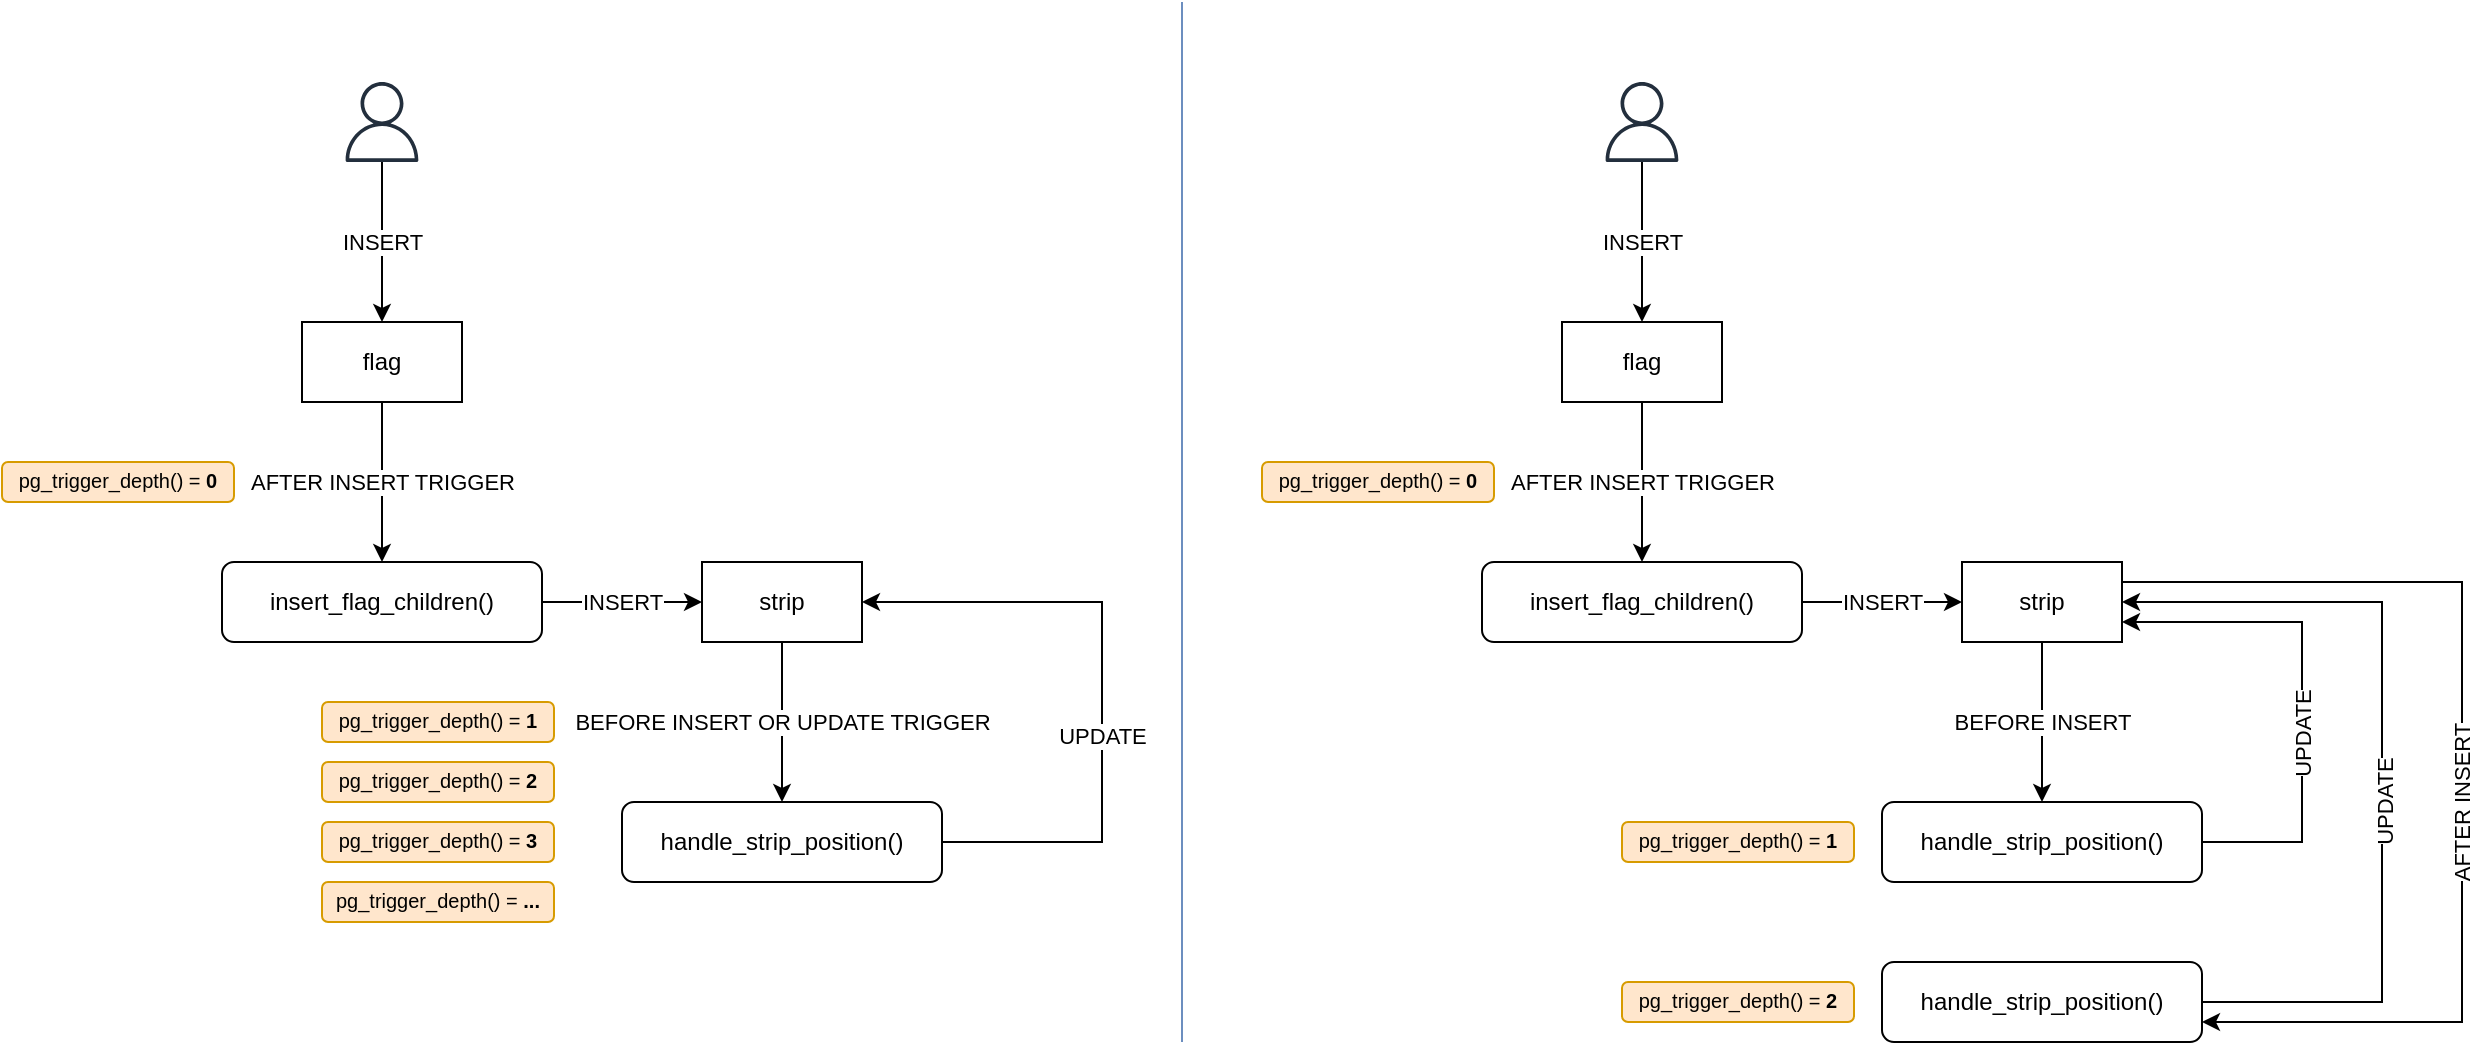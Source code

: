 <mxfile version="15.9.1" type="device"><diagram id="tY9az5dr0V4KT4A6JRR1" name="Page-1"><mxGraphModel dx="1056" dy="602" grid="1" gridSize="10" guides="1" tooltips="1" connect="1" arrows="1" fold="1" page="1" pageScale="1" pageWidth="827" pageHeight="1169" math="0" shadow="0"><root><mxCell id="0"/><mxCell id="1" parent="0"/><mxCell id="xHOKsu5GSRFAnR4naHJ--8" value="INSERT" style="edgeStyle=orthogonalEdgeStyle;rounded=0;orthogonalLoop=1;jettySize=auto;html=1;exitX=1;exitY=0.5;exitDx=0;exitDy=0;entryX=0;entryY=0.5;entryDx=0;entryDy=0;" edge="1" parent="1" source="xHOKsu5GSRFAnR4naHJ--1" target="xHOKsu5GSRFAnR4naHJ--4"><mxGeometry relative="1" as="geometry"/></mxCell><mxCell id="xHOKsu5GSRFAnR4naHJ--1" value="insert_flag_children()" style="rounded=1;whiteSpace=wrap;html=1;" vertex="1" parent="1"><mxGeometry x="280" y="320" width="160" height="40" as="geometry"/></mxCell><mxCell id="xHOKsu5GSRFAnR4naHJ--11" style="edgeStyle=orthogonalEdgeStyle;rounded=0;orthogonalLoop=1;jettySize=auto;html=1;exitX=1;exitY=0.5;exitDx=0;exitDy=0;entryX=1;entryY=0.5;entryDx=0;entryDy=0;" edge="1" parent="1" source="xHOKsu5GSRFAnR4naHJ--2" target="xHOKsu5GSRFAnR4naHJ--4"><mxGeometry relative="1" as="geometry"><Array as="points"><mxPoint x="720" y="460"/><mxPoint x="720" y="340"/></Array></mxGeometry></mxCell><mxCell id="xHOKsu5GSRFAnR4naHJ--12" value="UPDATE" style="edgeLabel;html=1;align=center;verticalAlign=middle;resizable=0;points=[];" vertex="1" connectable="0" parent="xHOKsu5GSRFAnR4naHJ--11"><mxGeometry x="-0.17" relative="1" as="geometry"><mxPoint as="offset"/></mxGeometry></mxCell><mxCell id="xHOKsu5GSRFAnR4naHJ--2" value="handle_strip_position()" style="rounded=1;whiteSpace=wrap;html=1;" vertex="1" parent="1"><mxGeometry x="480" y="440" width="160" height="40" as="geometry"/></mxCell><mxCell id="xHOKsu5GSRFAnR4naHJ--7" value="AFTER INSERT TRIGGER" style="edgeStyle=orthogonalEdgeStyle;rounded=0;orthogonalLoop=1;jettySize=auto;html=1;exitX=0.5;exitY=1;exitDx=0;exitDy=0;entryX=0.5;entryY=0;entryDx=0;entryDy=0;" edge="1" parent="1" source="xHOKsu5GSRFAnR4naHJ--3" target="xHOKsu5GSRFAnR4naHJ--1"><mxGeometry relative="1" as="geometry"/></mxCell><mxCell id="xHOKsu5GSRFAnR4naHJ--3" value="flag" style="rounded=0;whiteSpace=wrap;html=1;" vertex="1" parent="1"><mxGeometry x="320" y="200" width="80" height="40" as="geometry"/></mxCell><mxCell id="xHOKsu5GSRFAnR4naHJ--9" style="edgeStyle=orthogonalEdgeStyle;rounded=0;orthogonalLoop=1;jettySize=auto;html=1;exitX=0.5;exitY=1;exitDx=0;exitDy=0;entryX=0.5;entryY=0;entryDx=0;entryDy=0;" edge="1" parent="1" source="xHOKsu5GSRFAnR4naHJ--4" target="xHOKsu5GSRFAnR4naHJ--2"><mxGeometry relative="1" as="geometry"/></mxCell><mxCell id="xHOKsu5GSRFAnR4naHJ--10" value="BEFORE INSERT OR UPDATE TRIGGER" style="edgeLabel;html=1;align=center;verticalAlign=middle;resizable=0;points=[];" vertex="1" connectable="0" parent="xHOKsu5GSRFAnR4naHJ--9"><mxGeometry x="-0.317" relative="1" as="geometry"><mxPoint y="12" as="offset"/></mxGeometry></mxCell><mxCell id="xHOKsu5GSRFAnR4naHJ--4" value="strip" style="rounded=0;whiteSpace=wrap;html=1;" vertex="1" parent="1"><mxGeometry x="520" y="320" width="80" height="40" as="geometry"/></mxCell><mxCell id="xHOKsu5GSRFAnR4naHJ--6" value="INSERT" style="edgeStyle=orthogonalEdgeStyle;rounded=0;orthogonalLoop=1;jettySize=auto;html=1;" edge="1" parent="1" source="xHOKsu5GSRFAnR4naHJ--5" target="xHOKsu5GSRFAnR4naHJ--3"><mxGeometry relative="1" as="geometry"/></mxCell><mxCell id="xHOKsu5GSRFAnR4naHJ--5" value="" style="sketch=0;outlineConnect=0;fontColor=#232F3E;gradientColor=none;fillColor=#232F3D;strokeColor=none;dashed=0;verticalLabelPosition=bottom;verticalAlign=top;align=center;html=1;fontSize=12;fontStyle=0;aspect=fixed;pointerEvents=1;shape=mxgraph.aws4.user;rounded=1;" vertex="1" parent="1"><mxGeometry x="340" y="80" width="40" height="40" as="geometry"/></mxCell><mxCell id="xHOKsu5GSRFAnR4naHJ--13" value="pg_trigger_depth() = &lt;b&gt;0&lt;/b&gt;" style="text;html=1;strokeColor=#d79b00;fillColor=#ffe6cc;align=center;verticalAlign=middle;whiteSpace=wrap;rounded=1;fontSize=10;spacing=0;spacingTop=-2;" vertex="1" parent="1"><mxGeometry x="170" y="270" width="116" height="20" as="geometry"/></mxCell><mxCell id="xHOKsu5GSRFAnR4naHJ--14" value="pg_trigger_depth() = &lt;b&gt;1&lt;/b&gt;" style="text;html=1;strokeColor=#d79b00;fillColor=#ffe6cc;align=center;verticalAlign=middle;whiteSpace=wrap;rounded=1;fontSize=10;spacing=0;spacingTop=-2;" vertex="1" parent="1"><mxGeometry x="330" y="390" width="116" height="20" as="geometry"/></mxCell><mxCell id="xHOKsu5GSRFAnR4naHJ--15" value="pg_trigger_depth() = &lt;b&gt;2&lt;/b&gt;" style="text;html=1;strokeColor=#d79b00;fillColor=#ffe6cc;align=center;verticalAlign=middle;whiteSpace=wrap;rounded=1;fontSize=10;spacing=0;spacingTop=-2;" vertex="1" parent="1"><mxGeometry x="330" y="420" width="116" height="20" as="geometry"/></mxCell><mxCell id="xHOKsu5GSRFAnR4naHJ--16" value="pg_trigger_depth() = &lt;b&gt;3&lt;/b&gt;" style="text;html=1;strokeColor=#d79b00;fillColor=#ffe6cc;align=center;verticalAlign=middle;whiteSpace=wrap;rounded=1;fontSize=10;spacing=0;spacingTop=-2;" vertex="1" parent="1"><mxGeometry x="330" y="450" width="116" height="20" as="geometry"/></mxCell><mxCell id="xHOKsu5GSRFAnR4naHJ--17" value="pg_trigger_depth() = &lt;b&gt;...&lt;/b&gt;" style="text;html=1;strokeColor=#d79b00;fillColor=#ffe6cc;align=center;verticalAlign=middle;whiteSpace=wrap;rounded=1;fontSize=10;spacing=0;spacingTop=-2;" vertex="1" parent="1"><mxGeometry x="330" y="480" width="116" height="20" as="geometry"/></mxCell><mxCell id="xHOKsu5GSRFAnR4naHJ--18" value="INSERT" style="edgeStyle=orthogonalEdgeStyle;rounded=0;orthogonalLoop=1;jettySize=auto;html=1;exitX=1;exitY=0.5;exitDx=0;exitDy=0;entryX=0;entryY=0.5;entryDx=0;entryDy=0;" edge="1" parent="1" source="xHOKsu5GSRFAnR4naHJ--19" target="xHOKsu5GSRFAnR4naHJ--27"><mxGeometry relative="1" as="geometry"/></mxCell><mxCell id="xHOKsu5GSRFAnR4naHJ--19" value="insert_flag_children()" style="rounded=1;whiteSpace=wrap;html=1;" vertex="1" parent="1"><mxGeometry x="910" y="320" width="160" height="40" as="geometry"/></mxCell><mxCell id="xHOKsu5GSRFAnR4naHJ--20" style="edgeStyle=orthogonalEdgeStyle;rounded=0;orthogonalLoop=1;jettySize=auto;html=1;exitX=1;exitY=0.5;exitDx=0;exitDy=0;entryX=1;entryY=0.75;entryDx=0;entryDy=0;" edge="1" parent="1" source="xHOKsu5GSRFAnR4naHJ--22" target="xHOKsu5GSRFAnR4naHJ--27"><mxGeometry relative="1" as="geometry"><Array as="points"><mxPoint x="1320" y="460"/><mxPoint x="1320" y="350"/></Array></mxGeometry></mxCell><mxCell id="xHOKsu5GSRFAnR4naHJ--21" value="UPDATE" style="edgeLabel;html=1;align=center;verticalAlign=middle;resizable=0;points=[];horizontal=0;" vertex="1" connectable="0" parent="xHOKsu5GSRFAnR4naHJ--20"><mxGeometry x="-0.17" relative="1" as="geometry"><mxPoint as="offset"/></mxGeometry></mxCell><mxCell id="xHOKsu5GSRFAnR4naHJ--22" value="handle_strip_position()" style="rounded=1;whiteSpace=wrap;html=1;" vertex="1" parent="1"><mxGeometry x="1110" y="440" width="160" height="40" as="geometry"/></mxCell><mxCell id="xHOKsu5GSRFAnR4naHJ--23" value="AFTER INSERT TRIGGER" style="edgeStyle=orthogonalEdgeStyle;rounded=0;orthogonalLoop=1;jettySize=auto;html=1;exitX=0.5;exitY=1;exitDx=0;exitDy=0;entryX=0.5;entryY=0;entryDx=0;entryDy=0;" edge="1" parent="1" source="xHOKsu5GSRFAnR4naHJ--24" target="xHOKsu5GSRFAnR4naHJ--19"><mxGeometry relative="1" as="geometry"/></mxCell><mxCell id="xHOKsu5GSRFAnR4naHJ--24" value="flag" style="rounded=0;whiteSpace=wrap;html=1;" vertex="1" parent="1"><mxGeometry x="950" y="200" width="80" height="40" as="geometry"/></mxCell><mxCell id="xHOKsu5GSRFAnR4naHJ--25" style="edgeStyle=orthogonalEdgeStyle;rounded=0;orthogonalLoop=1;jettySize=auto;html=1;exitX=0.5;exitY=1;exitDx=0;exitDy=0;entryX=0.5;entryY=0;entryDx=0;entryDy=0;" edge="1" parent="1" source="xHOKsu5GSRFAnR4naHJ--27" target="xHOKsu5GSRFAnR4naHJ--22"><mxGeometry relative="1" as="geometry"/></mxCell><mxCell id="xHOKsu5GSRFAnR4naHJ--26" value="BEFORE INSERT" style="edgeLabel;html=1;align=center;verticalAlign=middle;resizable=0;points=[];" vertex="1" connectable="0" parent="xHOKsu5GSRFAnR4naHJ--25"><mxGeometry x="-0.317" relative="1" as="geometry"><mxPoint y="12" as="offset"/></mxGeometry></mxCell><mxCell id="xHOKsu5GSRFAnR4naHJ--39" style="edgeStyle=orthogonalEdgeStyle;rounded=0;orthogonalLoop=1;jettySize=auto;html=1;exitX=1;exitY=0.25;exitDx=0;exitDy=0;entryX=1;entryY=0.75;entryDx=0;entryDy=0;fontSize=10;" edge="1" parent="1" source="xHOKsu5GSRFAnR4naHJ--27" target="xHOKsu5GSRFAnR4naHJ--36"><mxGeometry relative="1" as="geometry"><Array as="points"><mxPoint x="1400" y="330"/><mxPoint x="1400" y="550"/></Array></mxGeometry></mxCell><mxCell id="xHOKsu5GSRFAnR4naHJ--41" value="AFTER INSERT" style="edgeLabel;html=1;align=center;verticalAlign=middle;resizable=0;points=[];fontSize=11;horizontal=0;" vertex="1" connectable="0" parent="xHOKsu5GSRFAnR4naHJ--39"><mxGeometry x="0.209" y="3" relative="1" as="geometry"><mxPoint x="-3" y="-34" as="offset"/></mxGeometry></mxCell><mxCell id="xHOKsu5GSRFAnR4naHJ--27" value="strip" style="rounded=0;whiteSpace=wrap;html=1;" vertex="1" parent="1"><mxGeometry x="1150" y="320" width="80" height="40" as="geometry"/></mxCell><mxCell id="xHOKsu5GSRFAnR4naHJ--28" value="INSERT" style="edgeStyle=orthogonalEdgeStyle;rounded=0;orthogonalLoop=1;jettySize=auto;html=1;" edge="1" parent="1" source="xHOKsu5GSRFAnR4naHJ--29" target="xHOKsu5GSRFAnR4naHJ--24"><mxGeometry relative="1" as="geometry"/></mxCell><mxCell id="xHOKsu5GSRFAnR4naHJ--29" value="" style="sketch=0;outlineConnect=0;fontColor=#232F3E;gradientColor=none;fillColor=#232F3D;strokeColor=none;dashed=0;verticalLabelPosition=bottom;verticalAlign=top;align=center;html=1;fontSize=12;fontStyle=0;aspect=fixed;pointerEvents=1;shape=mxgraph.aws4.user;rounded=1;" vertex="1" parent="1"><mxGeometry x="970" y="80" width="40" height="40" as="geometry"/></mxCell><mxCell id="xHOKsu5GSRFAnR4naHJ--30" value="pg_trigger_depth() = &lt;b&gt;0&lt;/b&gt;" style="text;html=1;strokeColor=#d79b00;fillColor=#ffe6cc;align=center;verticalAlign=middle;whiteSpace=wrap;rounded=1;fontSize=10;spacing=0;spacingTop=-2;" vertex="1" parent="1"><mxGeometry x="800" y="270" width="116" height="20" as="geometry"/></mxCell><mxCell id="xHOKsu5GSRFAnR4naHJ--31" value="pg_trigger_depth() = &lt;b&gt;1&lt;/b&gt;" style="text;html=1;strokeColor=#d79b00;fillColor=#ffe6cc;align=center;verticalAlign=middle;whiteSpace=wrap;rounded=1;fontSize=10;spacing=0;spacingTop=-2;" vertex="1" parent="1"><mxGeometry x="980" y="450" width="116" height="20" as="geometry"/></mxCell><mxCell id="xHOKsu5GSRFAnR4naHJ--32" value="pg_trigger_depth() = &lt;b&gt;2&lt;/b&gt;" style="text;html=1;strokeColor=#d79b00;fillColor=#ffe6cc;align=center;verticalAlign=middle;whiteSpace=wrap;rounded=1;fontSize=10;spacing=0;spacingTop=-2;" vertex="1" parent="1"><mxGeometry x="980" y="530" width="116" height="20" as="geometry"/></mxCell><mxCell id="xHOKsu5GSRFAnR4naHJ--35" value="" style="endArrow=none;html=1;rounded=0;fontSize=10;fillColor=#dae8fc;strokeColor=#6c8ebf;" edge="1" parent="1"><mxGeometry width="50" height="50" relative="1" as="geometry"><mxPoint x="760" y="560" as="sourcePoint"/><mxPoint x="760" y="40" as="targetPoint"/></mxGeometry></mxCell><mxCell id="xHOKsu5GSRFAnR4naHJ--37" style="edgeStyle=orthogonalEdgeStyle;rounded=0;orthogonalLoop=1;jettySize=auto;html=1;exitX=1;exitY=0.5;exitDx=0;exitDy=0;entryX=1;entryY=0.5;entryDx=0;entryDy=0;fontSize=10;" edge="1" parent="1" source="xHOKsu5GSRFAnR4naHJ--36" target="xHOKsu5GSRFAnR4naHJ--27"><mxGeometry relative="1" as="geometry"><Array as="points"><mxPoint x="1360" y="540"/><mxPoint x="1360" y="340"/></Array></mxGeometry></mxCell><mxCell id="xHOKsu5GSRFAnR4naHJ--40" value="UPDATE" style="edgeLabel;html=1;align=center;verticalAlign=middle;resizable=0;points=[];fontSize=11;horizontal=0;" vertex="1" connectable="0" parent="xHOKsu5GSRFAnR4naHJ--37"><mxGeometry x="-0.209" y="-1" relative="1" as="geometry"><mxPoint y="-24" as="offset"/></mxGeometry></mxCell><mxCell id="xHOKsu5GSRFAnR4naHJ--36" value="handle_strip_position()" style="rounded=1;whiteSpace=wrap;html=1;" vertex="1" parent="1"><mxGeometry x="1110" y="520" width="160" height="40" as="geometry"/></mxCell></root></mxGraphModel></diagram></mxfile>